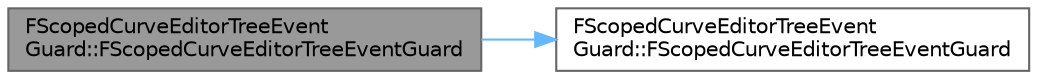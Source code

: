 digraph "FScopedCurveEditorTreeEventGuard::FScopedCurveEditorTreeEventGuard"
{
 // INTERACTIVE_SVG=YES
 // LATEX_PDF_SIZE
  bgcolor="transparent";
  edge [fontname=Helvetica,fontsize=10,labelfontname=Helvetica,labelfontsize=10];
  node [fontname=Helvetica,fontsize=10,shape=box,height=0.2,width=0.4];
  rankdir="LR";
  Node1 [id="Node000001",label="FScopedCurveEditorTreeEvent\lGuard::FScopedCurveEditorTreeEventGuard",height=0.2,width=0.4,color="gray40", fillcolor="grey60", style="filled", fontcolor="black",tooltip=" "];
  Node1 -> Node2 [id="edge1_Node000001_Node000002",color="steelblue1",style="solid",tooltip=" "];
  Node2 [id="Node000002",label="FScopedCurveEditorTreeEvent\lGuard::FScopedCurveEditorTreeEventGuard",height=0.2,width=0.4,color="grey40", fillcolor="white", style="filled",URL="$d6/d3e/structFScopedCurveEditorTreeEventGuard.html#a8d2477dddfd413f0c67714e5c4e6efb8",tooltip=" "];
}
